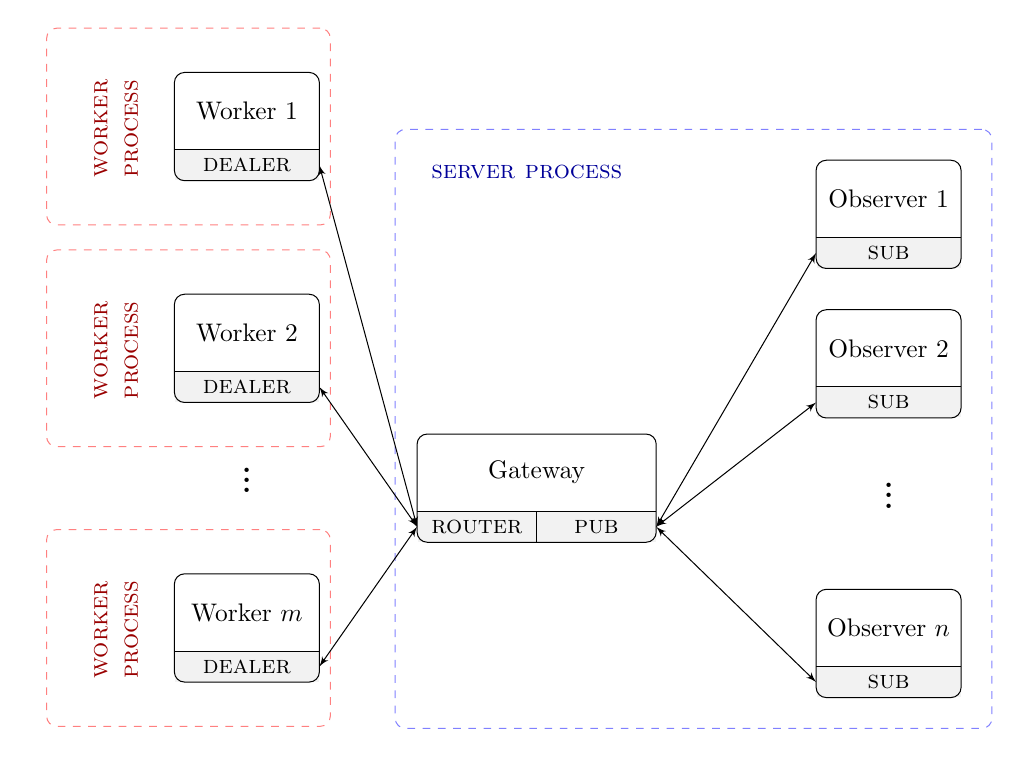 \tikzstyle{bidirectional} = [draw, latex'-latex']

\tikzset{
    pics/zmq2/.style n args = {3}{
        code = {
        \node[minimum height=3em, align=center] (-A) at (0,0) {#1};
        \node[fill=black!5, anchor=north east, text width=4em, align=center] (-B) at (-A.south) {\textsc{#2}};
        \node[fill=black!5, anchor=north west, text width=4em, align=center] (-C) at (-A.south) {\textsc{#3}};
        \node[inner sep=0pt,draw,rounded corners,fit=(-A)(-B)(-C)] {};
        \draw (-B.north west) -- (-C.north east)
              (-B.north east) -- (-C.south west);
        }
    },
    pics/zmq1/.style n args = {2}{
        code = {
        \node[minimum height=3em, align=center, text width=5em] (-A) at (0,0) {#1};
        \node[fill=black!5, anchor=north, text width=5em, align=center] (-B) at (-A.south) {\textsc{#2}};
        \draw (-B.north west) -- (-B.north east);
        \node[inner sep=0pt,draw,rounded corners,fit=(-A)(-B)] {};
        }
    },
}


\resizebox{\textwidth}{!}{%
    \begin{tikzpicture}
        \node (workerdots) {\huge\vdots};
        \pic [above=of workerdots, local bounding box=worker2] (w2) {zmq1={Worker 2}{dealer}};
        \pic [above=2cm of worker2, local bounding box=worker1] (w1) {zmq1={Worker 1}{dealer}};
        \pic [below=of workerdots, local bounding box=workern] (wn) {zmq1={Worker $m$}{dealer}};

        \pic [right=3cm of workerdots, local bounding box=server] (s) {zmq2={Gateway}{router}{pub}};

        \node [right=3cm of server] (observerdots) {\huge\vdots};
        \pic [above=of observerdots, local bounding box=observer2] (o2) {zmq1={Observer 2}{sub}};
        \pic [above=of observer2, local bounding box=observer1] (o1) {zmq1={Observer 1}{sub}};
        \pic [below=of observerdots, local bounding box=observern] (on) {zmq1={Observer $n$}{sub}};

        \path [bidirectional] (w1-B.east) -- (s-B.west);
        \path [bidirectional] (w2-B.east) -- (s-B.west);
        \path [bidirectional] (wn-B.east) -- (s-B.west);

        \path [bidirectional] (s-C.east) -- (o1-B.west);
        \path [bidirectional] (s-C.east) -- (o2-B.west);
        \path [bidirectional] (s-C.east) -- (on-B.west);

        \node [inner sep=.5cm, text=red!60!black, above, rotate=90, text width=4em] (w1label) at (worker1.west) {\sffamily\textsc{worker process}};
        \node [inner sep=.5cm, text=red!60!black, above, rotate=90, text width=4em] (w2label) at (worker2.west) {\sffamily\textsc{worker process}};
        \node [inner sep=.5cm, text=red!60!black, above, rotate=90, text width=4em] (wnlabel) at (workern.west) {\sffamily\textsc{worker process}};


        \begin{scope}[on background layer]
            \node[fit=(worker1)(worker2)(workerdots)(workern)] (workers) {};
            \node[fit=(observer1)(observer2)(observerdots)(observern)] (observers) {};

            \node[draw=red!50, inner sep=1ex, dashed, rounded corners, fit=(worker1)(w1label)] {};
            \node[draw=red!50, inner sep=1ex, dashed, rounded corners, fit=(worker2)(w2label)] {};
            \node[draw=red!50, inner sep=1ex, dashed, rounded corners, fit=(workern)(wnlabel)] {};
            \node[draw=blue!50, inner sep=2ex, dashed, rounded corners, fit=(server)(observers)] (serverenv) {};
        \end{scope}

        \node [inner sep=.5cm, text=blue!60!black, below right] at (serverenv.north west) {\sffamily\textsc{server process}};


    \end{tikzpicture}
}